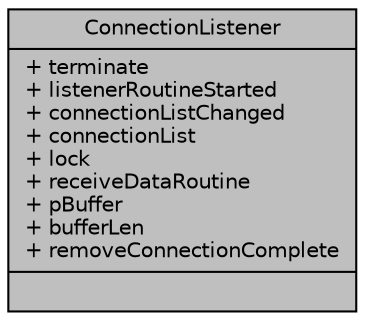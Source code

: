 digraph "ConnectionListener"
{
 // LATEX_PDF_SIZE
  edge [fontname="Helvetica",fontsize="10",labelfontname="Helvetica",labelfontsize="10"];
  node [fontname="Helvetica",fontsize="10",shape=record];
  Node1 [label="{ConnectionListener\n|+ terminate\l+ listenerRoutineStarted\l+ connectionListChanged\l+ connectionList\l+ lock\l+ receiveDataRoutine\l+ pBuffer\l+ bufferLen\l+ removeConnectionComplete\l|}",height=0.2,width=0.4,color="black", fillcolor="grey75", style="filled", fontcolor="black",tooltip=" "];
}
